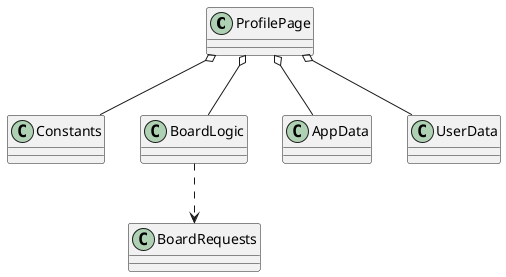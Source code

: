 @startuml
'https://plantuml.com/class-diagram

class ProfilePage
class Constants
class BoardLogic
class BoardRequests
class AppData
class UserData

ProfilePage o-- Constants
ProfilePage o-- AppData
ProfilePage o-- BoardLogic
BoardLogic ..> BoardRequests
ProfilePage o-- UserData



@enduml